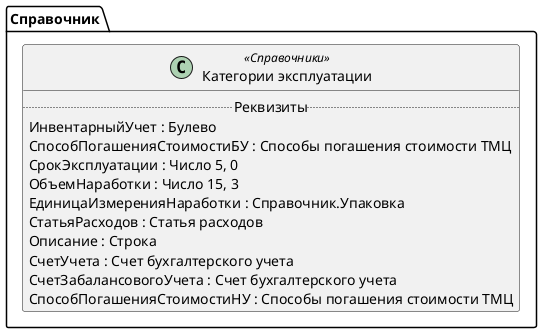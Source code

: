 ﻿@startuml КатегорииЭксплуатации
'!include templates.wsd
'..\include templates.wsd
class Справочник.КатегорииЭксплуатации as "Категории эксплуатации" <<Справочники>>
{
..Реквизиты..
ИнвентарныйУчет : Булево
СпособПогашенияСтоимостиБУ : Способы погашения стоимости ТМЦ
СрокЭксплуатации : Число 5, 0
ОбъемНаработки : Число 15, 3
ЕдиницаИзмеренияНаработки : Справочник.Упаковка
СтатьяРасходов : Статья расходов
Описание : Строка
СчетУчета : Счет бухгалтерского учета
СчетЗабалансовогоУчета : Счет бухгалтерского учета
СпособПогашенияСтоимостиНУ : Способы погашения стоимости ТМЦ
}
@enduml
